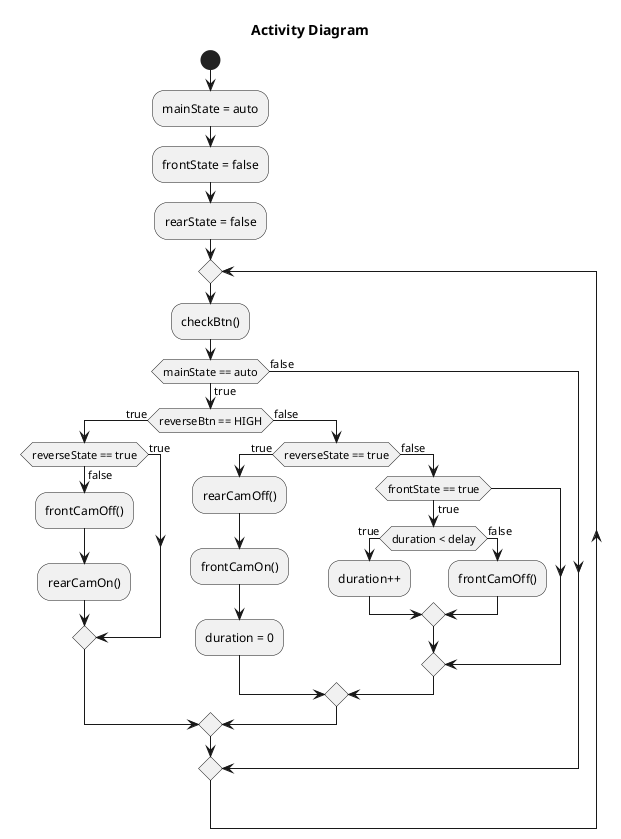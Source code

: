 @startuml

title Activity Diagram 

start

:mainState = auto;
:frontState = false;
:rearState = false;

repeat

:checkBtn();

if (mainState == auto) then (true)
    if (reverseBtn == HIGH) then (true)
        if (reverseState == true) then (true)
        else (false)
            :frontCamOff();
            :rearCamOn();
        endif;
    else (false)
        if (reverseState == true) then (true)
            :rearCamOff();
            :frontCamOn();
            :duration = 0;
        else (false)
            if (frontState == true) then (true)
                if (duration < delay) then (true)
                    :duration++;
                else (false)
                    :frontCamOff();
                endif;
            endif;
        endif;
    endif;
else (false)
endif;

@enduml
